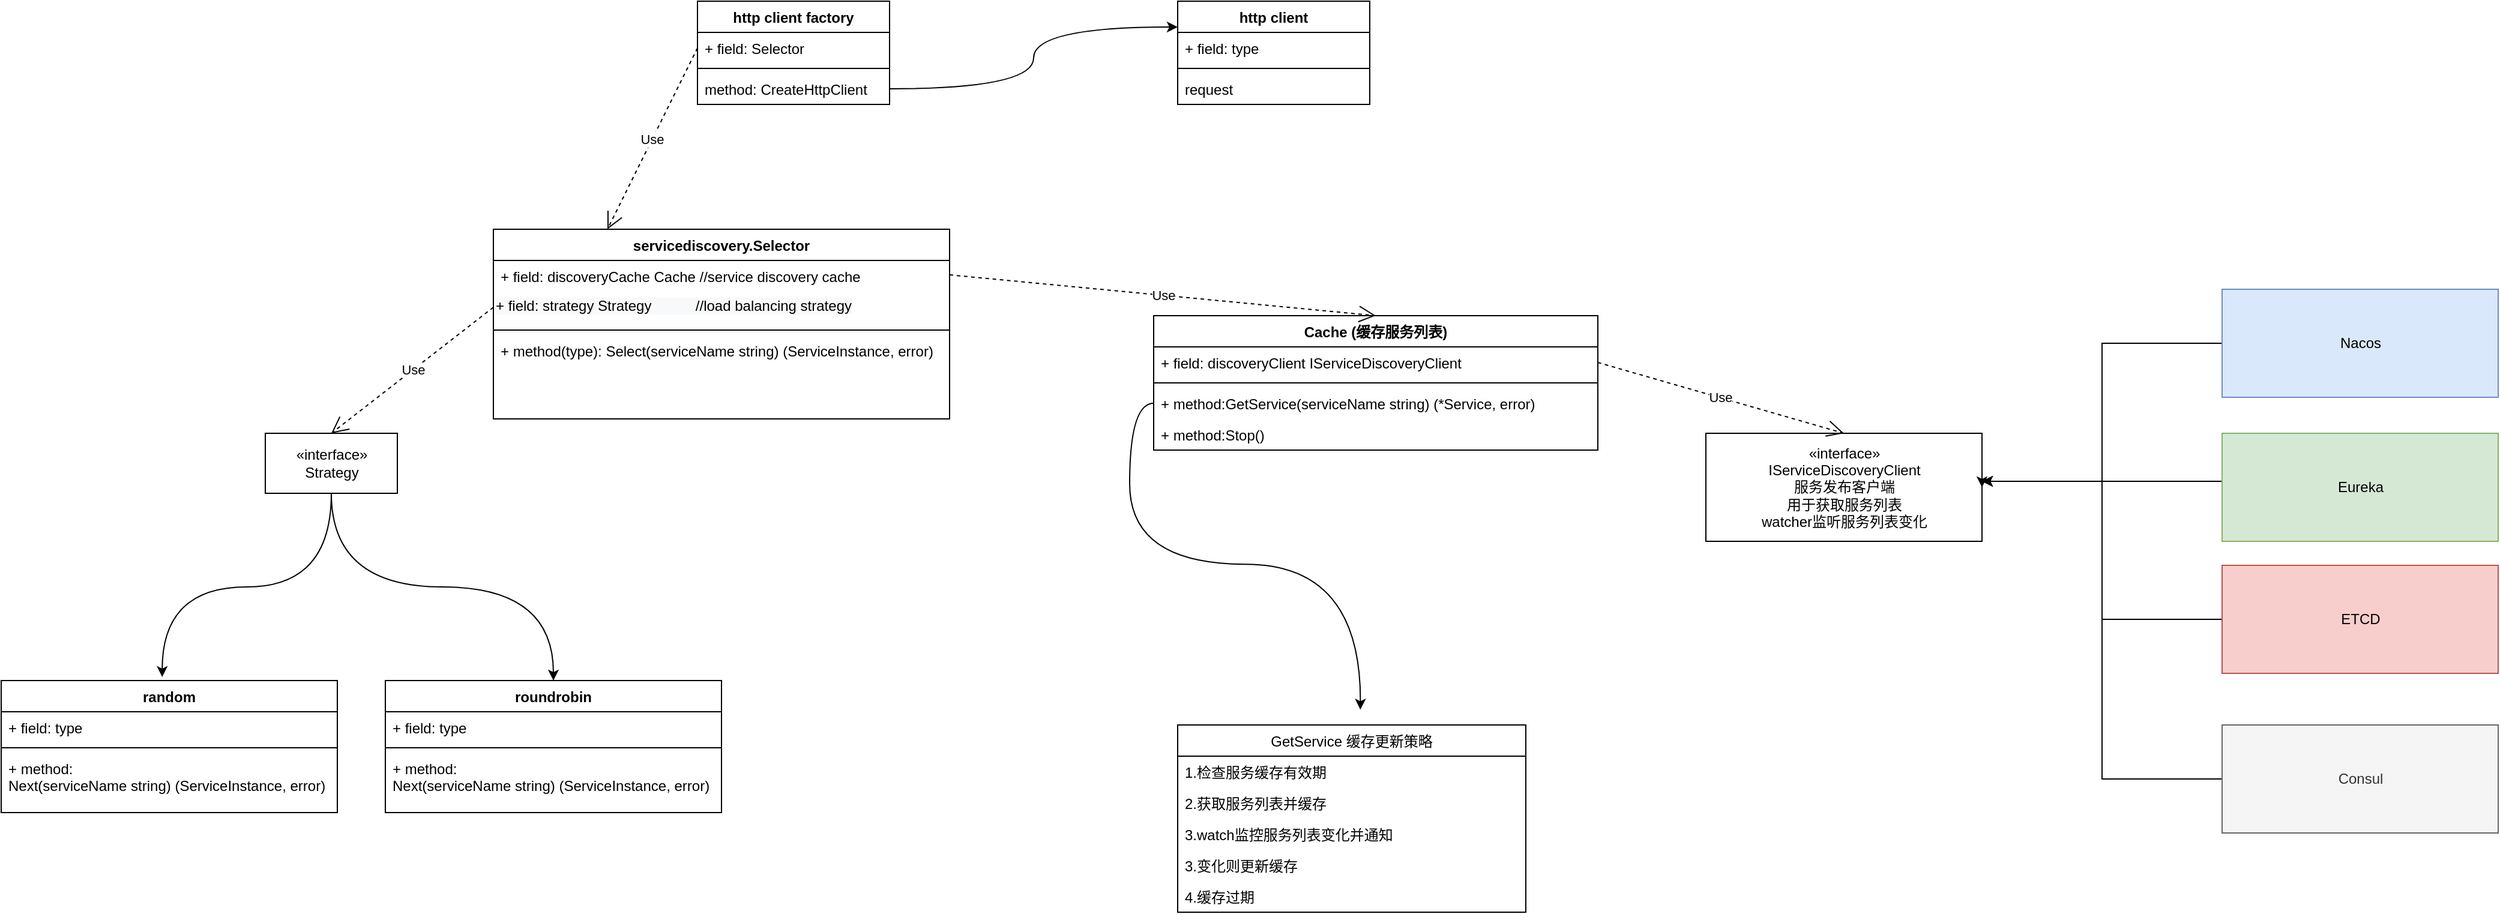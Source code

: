 <mxfile version="14.6.5" type="device"><diagram id="2-1UJ4Et0gt43ZGHx38i" name="第 1 页"><mxGraphModel dx="2804" dy="2436" grid="1" gridSize="10" guides="1" tooltips="1" connect="1" arrows="1" fold="1" page="1" pageScale="1" pageWidth="827" pageHeight="1169" math="0" shadow="0"><root><mxCell id="0"/><mxCell id="1" parent="0"/><mxCell id="-EUFrVoBJiazWYjzJBqY-2" value="servicediscovery.Selector" style="swimlane;fontStyle=1;align=center;verticalAlign=top;childLayout=stackLayout;horizontal=1;startSize=26;horizontalStack=0;resizeParent=1;resizeParentMax=0;resizeLast=0;collapsible=1;marginBottom=0;" parent="1" vertex="1"><mxGeometry x="300" y="120" width="380" height="158" as="geometry"/></mxCell><mxCell id="-EUFrVoBJiazWYjzJBqY-3" value="+ field: discoveryCache Cache    //service discovery cache" style="text;strokeColor=none;fillColor=none;align=left;verticalAlign=top;spacingLeft=4;spacingRight=4;overflow=hidden;rotatable=0;points=[[0,0.5],[1,0.5]];portConstraint=eastwest;" parent="-EUFrVoBJiazWYjzJBqY-2" vertex="1"><mxGeometry y="26" width="380" height="24" as="geometry"/></mxCell><mxCell id="-EUFrVoBJiazWYjzJBqY-20" value="&lt;meta charset=&quot;utf-8&quot;&gt;&lt;span style=&quot;color: rgb(0, 0, 0); font-family: helvetica; font-size: 12px; font-style: normal; font-weight: 400; letter-spacing: normal; text-align: left; text-indent: 0px; text-transform: none; word-spacing: 0px; background-color: rgb(248, 249, 250); display: inline; float: none;&quot;&gt;+ field: strategy Strategy&amp;nbsp; &amp;nbsp; &amp;nbsp; &amp;nbsp; &amp;nbsp; &amp;nbsp;//load balancing strategy&lt;/span&gt;" style="text;whiteSpace=wrap;html=1;" parent="-EUFrVoBJiazWYjzJBqY-2" vertex="1"><mxGeometry y="50" width="380" height="30" as="geometry"/></mxCell><mxCell id="-EUFrVoBJiazWYjzJBqY-4" value="" style="line;strokeWidth=1;fillColor=none;align=left;verticalAlign=middle;spacingTop=-1;spacingLeft=3;spacingRight=3;rotatable=0;labelPosition=right;points=[];portConstraint=eastwest;" parent="-EUFrVoBJiazWYjzJBqY-2" vertex="1"><mxGeometry y="80" width="380" height="8" as="geometry"/></mxCell><mxCell id="-EUFrVoBJiazWYjzJBqY-5" value="+ method(type): Select(serviceName string) (ServiceInstance, error)" style="text;strokeColor=none;fillColor=none;align=left;verticalAlign=top;spacingLeft=4;spacingRight=4;overflow=hidden;rotatable=0;points=[[0,0.5],[1,0.5]];portConstraint=eastwest;" parent="-EUFrVoBJiazWYjzJBqY-2" vertex="1"><mxGeometry y="88" width="380" height="70" as="geometry"/></mxCell><mxCell id="-EUFrVoBJiazWYjzJBqY-27" style="edgeStyle=orthogonalEdgeStyle;rounded=0;orthogonalLoop=1;jettySize=auto;html=1;exitX=0.5;exitY=1;exitDx=0;exitDy=0;entryX=0.479;entryY=-0.027;entryDx=0;entryDy=0;entryPerimeter=0;curved=1;" parent="1" source="-EUFrVoBJiazWYjzJBqY-6" target="-EUFrVoBJiazWYjzJBqY-7" edge="1"><mxGeometry relative="1" as="geometry"><mxPoint x="80" y="450" as="targetPoint"/></mxGeometry></mxCell><mxCell id="-EUFrVoBJiazWYjzJBqY-28" style="edgeStyle=orthogonalEdgeStyle;rounded=0;orthogonalLoop=1;jettySize=auto;html=1;entryX=0.5;entryY=0;entryDx=0;entryDy=0;curved=1;exitX=0.5;exitY=1;exitDx=0;exitDy=0;" parent="1" source="-EUFrVoBJiazWYjzJBqY-6" target="-EUFrVoBJiazWYjzJBqY-13" edge="1"><mxGeometry relative="1" as="geometry"/></mxCell><mxCell id="-EUFrVoBJiazWYjzJBqY-6" value="«interface»&lt;br&gt;&lt;span style=&quot;text-align: left&quot;&gt;Strategy&lt;/span&gt;" style="html=1;" parent="1" vertex="1"><mxGeometry x="110" y="290" width="110" height="50" as="geometry"/></mxCell><mxCell id="-EUFrVoBJiazWYjzJBqY-7" value="random" style="swimlane;fontStyle=1;align=center;verticalAlign=top;childLayout=stackLayout;horizontal=1;startSize=26;horizontalStack=0;resizeParent=1;resizeParentMax=0;resizeLast=0;collapsible=1;marginBottom=0;" parent="1" vertex="1"><mxGeometry x="-110" y="496" width="280" height="110" as="geometry"/></mxCell><mxCell id="-EUFrVoBJiazWYjzJBqY-8" value="+ field: type" style="text;strokeColor=none;fillColor=none;align=left;verticalAlign=top;spacingLeft=4;spacingRight=4;overflow=hidden;rotatable=0;points=[[0,0.5],[1,0.5]];portConstraint=eastwest;" parent="-EUFrVoBJiazWYjzJBqY-7" vertex="1"><mxGeometry y="26" width="280" height="26" as="geometry"/></mxCell><mxCell id="-EUFrVoBJiazWYjzJBqY-9" value="" style="line;strokeWidth=1;fillColor=none;align=left;verticalAlign=middle;spacingTop=-1;spacingLeft=3;spacingRight=3;rotatable=0;labelPosition=right;points=[];portConstraint=eastwest;" parent="-EUFrVoBJiazWYjzJBqY-7" vertex="1"><mxGeometry y="52" width="280" height="8" as="geometry"/></mxCell><mxCell id="-EUFrVoBJiazWYjzJBqY-10" value="+ method: &#10;Next(serviceName string) (ServiceInstance, error)" style="text;strokeColor=none;fillColor=none;align=left;verticalAlign=top;spacingLeft=4;spacingRight=4;overflow=hidden;rotatable=0;points=[[0,0.5],[1,0.5]];portConstraint=eastwest;" parent="-EUFrVoBJiazWYjzJBqY-7" vertex="1"><mxGeometry y="60" width="280" height="50" as="geometry"/></mxCell><mxCell id="-EUFrVoBJiazWYjzJBqY-13" value="roundrobin" style="swimlane;fontStyle=1;align=center;verticalAlign=top;childLayout=stackLayout;horizontal=1;startSize=26;horizontalStack=0;resizeParent=1;resizeParentMax=0;resizeLast=0;collapsible=1;marginBottom=0;" parent="1" vertex="1"><mxGeometry x="210" y="496" width="280" height="110" as="geometry"><mxRectangle x="330" y="470" width="100" height="26" as="alternateBounds"/></mxGeometry></mxCell><mxCell id="-EUFrVoBJiazWYjzJBqY-18" value="+ field: type" style="text;strokeColor=none;fillColor=none;align=left;verticalAlign=top;spacingLeft=4;spacingRight=4;overflow=hidden;rotatable=0;points=[[0,0.5],[1,0.5]];portConstraint=eastwest;" parent="-EUFrVoBJiazWYjzJBqY-13" vertex="1"><mxGeometry y="26" width="280" height="26" as="geometry"/></mxCell><mxCell id="-EUFrVoBJiazWYjzJBqY-15" value="" style="line;strokeWidth=1;fillColor=none;align=left;verticalAlign=middle;spacingTop=-1;spacingLeft=3;spacingRight=3;rotatable=0;labelPosition=right;points=[];portConstraint=eastwest;" parent="-EUFrVoBJiazWYjzJBqY-13" vertex="1"><mxGeometry y="52" width="280" height="8" as="geometry"/></mxCell><mxCell id="-EUFrVoBJiazWYjzJBqY-16" value="+ method: &#10;Next(serviceName string) (ServiceInstance, error)" style="text;strokeColor=none;fillColor=none;align=left;verticalAlign=top;spacingLeft=4;spacingRight=4;overflow=hidden;rotatable=0;points=[[0,0.5],[1,0.5]];portConstraint=eastwest;" parent="-EUFrVoBJiazWYjzJBqY-13" vertex="1"><mxGeometry y="60" width="280" height="50" as="geometry"/></mxCell><mxCell id="-EUFrVoBJiazWYjzJBqY-25" value="Use" style="endArrow=open;endSize=12;dashed=1;html=1;entryX=0.5;entryY=0;entryDx=0;entryDy=0;exitX=0;exitY=0.5;exitDx=0;exitDy=0;" parent="1" source="-EUFrVoBJiazWYjzJBqY-20" target="-EUFrVoBJiazWYjzJBqY-6" edge="1"><mxGeometry width="160" relative="1" as="geometry"><mxPoint x="110" y="230" as="sourcePoint"/><mxPoint x="270" y="230" as="targetPoint"/></mxGeometry></mxCell><mxCell id="-EUFrVoBJiazWYjzJBqY-29" value="Cache (缓存服务列表)" style="swimlane;fontStyle=1;align=center;verticalAlign=top;childLayout=stackLayout;horizontal=1;startSize=26;horizontalStack=0;resizeParent=1;resizeParentMax=0;resizeLast=0;collapsible=1;marginBottom=0;" parent="1" vertex="1"><mxGeometry x="850" y="192" width="370" height="112" as="geometry"/></mxCell><mxCell id="-EUFrVoBJiazWYjzJBqY-30" value="+ field: discoveryClient IServiceDiscoveryClient" style="text;strokeColor=none;fillColor=none;align=left;verticalAlign=top;spacingLeft=4;spacingRight=4;overflow=hidden;rotatable=0;points=[[0,0.5],[1,0.5]];portConstraint=eastwest;" parent="-EUFrVoBJiazWYjzJBqY-29" vertex="1"><mxGeometry y="26" width="370" height="26" as="geometry"/></mxCell><mxCell id="-EUFrVoBJiazWYjzJBqY-31" value="" style="line;strokeWidth=1;fillColor=none;align=left;verticalAlign=middle;spacingTop=-1;spacingLeft=3;spacingRight=3;rotatable=0;labelPosition=right;points=[];portConstraint=eastwest;" parent="-EUFrVoBJiazWYjzJBqY-29" vertex="1"><mxGeometry y="52" width="370" height="8" as="geometry"/></mxCell><mxCell id="-EUFrVoBJiazWYjzJBqY-32" value="+ method:GetService(serviceName string) (*Service, error)" style="text;strokeColor=none;fillColor=none;align=left;verticalAlign=top;spacingLeft=4;spacingRight=4;overflow=hidden;rotatable=0;points=[[0,0.5],[1,0.5]];portConstraint=eastwest;" parent="-EUFrVoBJiazWYjzJBqY-29" vertex="1"><mxGeometry y="60" width="370" height="26" as="geometry"/></mxCell><mxCell id="-EUFrVoBJiazWYjzJBqY-35" value="+ method:Stop()&#10;" style="text;strokeColor=none;fillColor=none;align=left;verticalAlign=top;spacingLeft=4;spacingRight=4;overflow=hidden;rotatable=0;points=[[0,0.5],[1,0.5]];portConstraint=eastwest;" parent="-EUFrVoBJiazWYjzJBqY-29" vertex="1"><mxGeometry y="86" width="370" height="26" as="geometry"/></mxCell><mxCell id="-EUFrVoBJiazWYjzJBqY-33" value="Use" style="endArrow=open;endSize=12;dashed=1;html=1;exitX=1;exitY=0.5;exitDx=0;exitDy=0;entryX=0.5;entryY=0;entryDx=0;entryDy=0;" parent="1" source="-EUFrVoBJiazWYjzJBqY-3" target="-EUFrVoBJiazWYjzJBqY-29" edge="1"><mxGeometry width="160" relative="1" as="geometry"><mxPoint x="560" y="350" as="sourcePoint"/><mxPoint x="720" y="350" as="targetPoint"/></mxGeometry></mxCell><mxCell id="-EUFrVoBJiazWYjzJBqY-36" value="«interface»&lt;br&gt;&lt;span style=&quot;text-align: left&quot;&gt;IServiceDiscoveryClient&lt;br&gt;服务发布客户端&lt;br&gt;用于获取服务列表&lt;br&gt;watcher监听服务列表变化&lt;br&gt;&lt;/span&gt;" style="html=1;" parent="1" vertex="1"><mxGeometry x="1310" y="290" width="230" height="90" as="geometry"/></mxCell><mxCell id="-EUFrVoBJiazWYjzJBqY-37" value="Use" style="endArrow=open;endSize=12;dashed=1;html=1;exitX=1;exitY=0.5;exitDx=0;exitDy=0;entryX=0.5;entryY=0;entryDx=0;entryDy=0;" parent="1" source="-EUFrVoBJiazWYjzJBqY-30" target="-EUFrVoBJiazWYjzJBqY-36" edge="1"><mxGeometry width="160" relative="1" as="geometry"><mxPoint x="1290" y="220" as="sourcePoint"/><mxPoint x="1450" y="220" as="targetPoint"/></mxGeometry></mxCell><mxCell id="-EUFrVoBJiazWYjzJBqY-38" style="edgeStyle=orthogonalEdgeStyle;rounded=0;orthogonalLoop=1;jettySize=auto;html=1;curved=1;entryX=0.492;entryY=-0.033;entryDx=0;entryDy=0;entryPerimeter=0;" parent="1" source="-EUFrVoBJiazWYjzJBqY-32" edge="1"><mxGeometry relative="1" as="geometry"><mxPoint x="1022.2" y="520.215" as="targetPoint"/></mxGeometry></mxCell><mxCell id="-EUFrVoBJiazWYjzJBqY-42" value="GetService 缓存更新策略" style="swimlane;fontStyle=0;childLayout=stackLayout;horizontal=1;startSize=26;fillColor=none;horizontalStack=0;resizeParent=1;resizeParentMax=0;resizeLast=0;collapsible=1;marginBottom=0;" parent="1" vertex="1"><mxGeometry x="870" y="533" width="290" height="156" as="geometry"/></mxCell><mxCell id="-EUFrVoBJiazWYjzJBqY-43" value="1.检查服务缓存有效期" style="text;strokeColor=none;fillColor=none;align=left;verticalAlign=top;spacingLeft=4;spacingRight=4;overflow=hidden;rotatable=0;points=[[0,0.5],[1,0.5]];portConstraint=eastwest;" parent="-EUFrVoBJiazWYjzJBqY-42" vertex="1"><mxGeometry y="26" width="290" height="26" as="geometry"/></mxCell><mxCell id="-EUFrVoBJiazWYjzJBqY-44" value="2.获取服务列表并缓存" style="text;strokeColor=none;fillColor=none;align=left;verticalAlign=top;spacingLeft=4;spacingRight=4;overflow=hidden;rotatable=0;points=[[0,0.5],[1,0.5]];portConstraint=eastwest;" parent="-EUFrVoBJiazWYjzJBqY-42" vertex="1"><mxGeometry y="52" width="290" height="26" as="geometry"/></mxCell><mxCell id="-EUFrVoBJiazWYjzJBqY-45" value="3.watch监控服务列表变化并通知" style="text;strokeColor=none;fillColor=none;align=left;verticalAlign=top;spacingLeft=4;spacingRight=4;overflow=hidden;rotatable=0;points=[[0,0.5],[1,0.5]];portConstraint=eastwest;" parent="-EUFrVoBJiazWYjzJBqY-42" vertex="1"><mxGeometry y="78" width="290" height="26" as="geometry"/></mxCell><mxCell id="-EUFrVoBJiazWYjzJBqY-46" value="3.变化则更新缓存" style="text;strokeColor=none;fillColor=none;align=left;verticalAlign=top;spacingLeft=4;spacingRight=4;overflow=hidden;rotatable=0;points=[[0,0.5],[1,0.5]];portConstraint=eastwest;" parent="-EUFrVoBJiazWYjzJBqY-42" vertex="1"><mxGeometry y="104" width="290" height="26" as="geometry"/></mxCell><mxCell id="-EUFrVoBJiazWYjzJBqY-47" value="4.缓存过期" style="text;strokeColor=none;fillColor=none;align=left;verticalAlign=top;spacingLeft=4;spacingRight=4;overflow=hidden;rotatable=0;points=[[0,0.5],[1,0.5]];portConstraint=eastwest;" parent="-EUFrVoBJiazWYjzJBqY-42" vertex="1"><mxGeometry y="130" width="290" height="26" as="geometry"/></mxCell><mxCell id="-EUFrVoBJiazWYjzJBqY-48" value="http client" style="swimlane;fontStyle=1;align=center;verticalAlign=top;childLayout=stackLayout;horizontal=1;startSize=26;horizontalStack=0;resizeParent=1;resizeParentMax=0;resizeLast=0;collapsible=1;marginBottom=0;" parent="1" vertex="1"><mxGeometry x="870" y="-70" width="160" height="86" as="geometry"/></mxCell><mxCell id="-EUFrVoBJiazWYjzJBqY-49" value="+ field: type" style="text;strokeColor=none;fillColor=none;align=left;verticalAlign=top;spacingLeft=4;spacingRight=4;overflow=hidden;rotatable=0;points=[[0,0.5],[1,0.5]];portConstraint=eastwest;" parent="-EUFrVoBJiazWYjzJBqY-48" vertex="1"><mxGeometry y="26" width="160" height="26" as="geometry"/></mxCell><mxCell id="-EUFrVoBJiazWYjzJBqY-50" value="" style="line;strokeWidth=1;fillColor=none;align=left;verticalAlign=middle;spacingTop=-1;spacingLeft=3;spacingRight=3;rotatable=0;labelPosition=right;points=[];portConstraint=eastwest;" parent="-EUFrVoBJiazWYjzJBqY-48" vertex="1"><mxGeometry y="52" width="160" height="8" as="geometry"/></mxCell><mxCell id="-EUFrVoBJiazWYjzJBqY-51" value="request" style="text;strokeColor=none;fillColor=none;align=left;verticalAlign=top;spacingLeft=4;spacingRight=4;overflow=hidden;rotatable=0;points=[[0,0.5],[1,0.5]];portConstraint=eastwest;" parent="-EUFrVoBJiazWYjzJBqY-48" vertex="1"><mxGeometry y="60" width="160" height="26" as="geometry"/></mxCell><mxCell id="-EUFrVoBJiazWYjzJBqY-52" value="http client factory" style="swimlane;fontStyle=1;align=center;verticalAlign=top;childLayout=stackLayout;horizontal=1;startSize=26;horizontalStack=0;resizeParent=1;resizeParentMax=0;resizeLast=0;collapsible=1;marginBottom=0;" parent="1" vertex="1"><mxGeometry x="470" y="-70" width="160" height="86" as="geometry"/></mxCell><mxCell id="-EUFrVoBJiazWYjzJBqY-53" value="+ field: Selector" style="text;strokeColor=none;fillColor=none;align=left;verticalAlign=top;spacingLeft=4;spacingRight=4;overflow=hidden;rotatable=0;points=[[0,0.5],[1,0.5]];portConstraint=eastwest;" parent="-EUFrVoBJiazWYjzJBqY-52" vertex="1"><mxGeometry y="26" width="160" height="26" as="geometry"/></mxCell><mxCell id="-EUFrVoBJiazWYjzJBqY-54" value="" style="line;strokeWidth=1;fillColor=none;align=left;verticalAlign=middle;spacingTop=-1;spacingLeft=3;spacingRight=3;rotatable=0;labelPosition=right;points=[];portConstraint=eastwest;" parent="-EUFrVoBJiazWYjzJBqY-52" vertex="1"><mxGeometry y="52" width="160" height="8" as="geometry"/></mxCell><mxCell id="-EUFrVoBJiazWYjzJBqY-55" value="method: CreateHttpClient " style="text;strokeColor=none;fillColor=none;align=left;verticalAlign=top;spacingLeft=4;spacingRight=4;overflow=hidden;rotatable=0;points=[[0,0.5],[1,0.5]];portConstraint=eastwest;" parent="-EUFrVoBJiazWYjzJBqY-52" vertex="1"><mxGeometry y="60" width="160" height="26" as="geometry"/></mxCell><mxCell id="-EUFrVoBJiazWYjzJBqY-56" value="Use" style="endArrow=open;endSize=12;dashed=1;html=1;exitX=0;exitY=0.5;exitDx=0;exitDy=0;entryX=0.25;entryY=0;entryDx=0;entryDy=0;" parent="1" source="-EUFrVoBJiazWYjzJBqY-53" target="-EUFrVoBJiazWYjzJBqY-2" edge="1"><mxGeometry width="160" relative="1" as="geometry"><mxPoint x="290" y="30" as="sourcePoint"/><mxPoint x="450" y="30" as="targetPoint"/></mxGeometry></mxCell><mxCell id="-EUFrVoBJiazWYjzJBqY-57" style="edgeStyle=orthogonalEdgeStyle;curved=1;rounded=0;orthogonalLoop=1;jettySize=auto;html=1;entryX=0;entryY=0.25;entryDx=0;entryDy=0;" parent="1" source="-EUFrVoBJiazWYjzJBqY-55" target="-EUFrVoBJiazWYjzJBqY-48" edge="1"><mxGeometry relative="1" as="geometry"/></mxCell><mxCell id="V33RcLu8dU-iT2AXlYHp-5" style="edgeStyle=orthogonalEdgeStyle;rounded=0;orthogonalLoop=1;jettySize=auto;html=1;exitX=0;exitY=0.5;exitDx=0;exitDy=0;entryX=1;entryY=0.5;entryDx=0;entryDy=0;" edge="1" parent="1" source="V33RcLu8dU-iT2AXlYHp-1" target="-EUFrVoBJiazWYjzJBqY-36"><mxGeometry relative="1" as="geometry"><Array as="points"><mxPoint x="1640" y="215"/><mxPoint x="1640" y="330"/><mxPoint x="1540" y="330"/></Array></mxGeometry></mxCell><mxCell id="V33RcLu8dU-iT2AXlYHp-1" value="&lt;span style=&quot;text-align: left&quot;&gt;Nacos&lt;br&gt;&lt;/span&gt;" style="html=1;fillColor=#dae8fc;strokeColor=#6c8ebf;" vertex="1" parent="1"><mxGeometry x="1740" y="170" width="230" height="90" as="geometry"/></mxCell><mxCell id="V33RcLu8dU-iT2AXlYHp-6" style="edgeStyle=orthogonalEdgeStyle;rounded=0;orthogonalLoop=1;jettySize=auto;html=1;exitX=0;exitY=0.5;exitDx=0;exitDy=0;" edge="1" parent="1" source="V33RcLu8dU-iT2AXlYHp-2"><mxGeometry relative="1" as="geometry"><mxPoint x="1540" y="330" as="targetPoint"/><Array as="points"><mxPoint x="1740" y="330"/></Array></mxGeometry></mxCell><mxCell id="V33RcLu8dU-iT2AXlYHp-2" value="&lt;span style=&quot;text-align: left&quot;&gt;Eureka&lt;br&gt;&lt;/span&gt;" style="html=1;fillColor=#d5e8d4;strokeColor=#82b366;" vertex="1" parent="1"><mxGeometry x="1740" y="290" width="230" height="90" as="geometry"/></mxCell><mxCell id="V33RcLu8dU-iT2AXlYHp-7" style="edgeStyle=orthogonalEdgeStyle;rounded=0;orthogonalLoop=1;jettySize=auto;html=1;exitX=0;exitY=0.5;exitDx=0;exitDy=0;" edge="1" parent="1" source="V33RcLu8dU-iT2AXlYHp-3"><mxGeometry relative="1" as="geometry"><mxPoint x="1540" y="330" as="targetPoint"/><Array as="points"><mxPoint x="1640" y="445"/><mxPoint x="1640" y="330"/></Array></mxGeometry></mxCell><mxCell id="V33RcLu8dU-iT2AXlYHp-3" value="&lt;span style=&quot;text-align: left&quot;&gt;ETCD&lt;br&gt;&lt;/span&gt;" style="html=1;fillColor=#f8cecc;strokeColor=#b85450;" vertex="1" parent="1"><mxGeometry x="1740" y="400" width="230" height="90" as="geometry"/></mxCell><mxCell id="V33RcLu8dU-iT2AXlYHp-8" style="edgeStyle=orthogonalEdgeStyle;rounded=0;orthogonalLoop=1;jettySize=auto;html=1;exitX=0;exitY=0.5;exitDx=0;exitDy=0;" edge="1" parent="1" source="V33RcLu8dU-iT2AXlYHp-4"><mxGeometry relative="1" as="geometry"><mxPoint x="1540" y="330" as="targetPoint"/><Array as="points"><mxPoint x="1640" y="578"/><mxPoint x="1640" y="330"/></Array></mxGeometry></mxCell><mxCell id="V33RcLu8dU-iT2AXlYHp-4" value="&lt;span style=&quot;text-align: left&quot;&gt;Consul&lt;br&gt;&lt;/span&gt;" style="html=1;fillColor=#f5f5f5;strokeColor=#666666;fontColor=#333333;" vertex="1" parent="1"><mxGeometry x="1740" y="533" width="230" height="90" as="geometry"/></mxCell></root></mxGraphModel></diagram></mxfile>